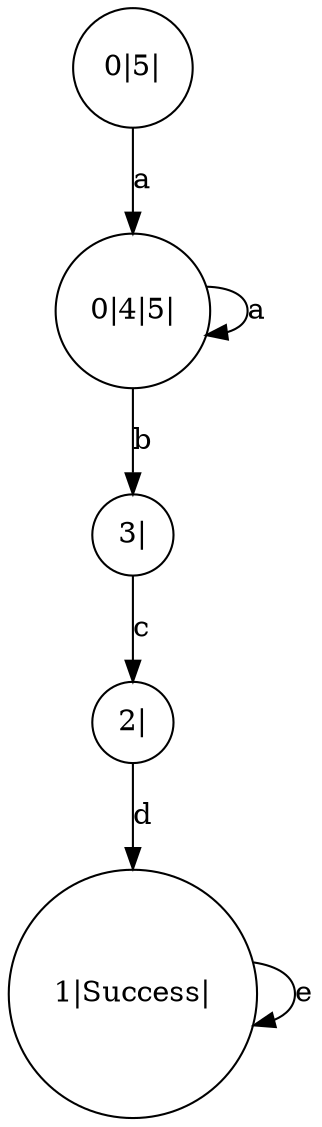 digraph TestCaseD9 { 0 [shape=circle,label="0|5|"]; 1 [shape=circle,label="0|4|5|"]; 2 [shape=circle,label="3|"]; 3 [shape=circle,label="2|"]; 4 [shape=circle,label="1|Success|"]; 0 -> 1[label="a"]; 1 -> 1[label="a"]; 1 -> 2[label="b"]; 2 -> 3[label="c"]; 3 -> 4[label="d"]; 4 -> 4[label="e"]; }